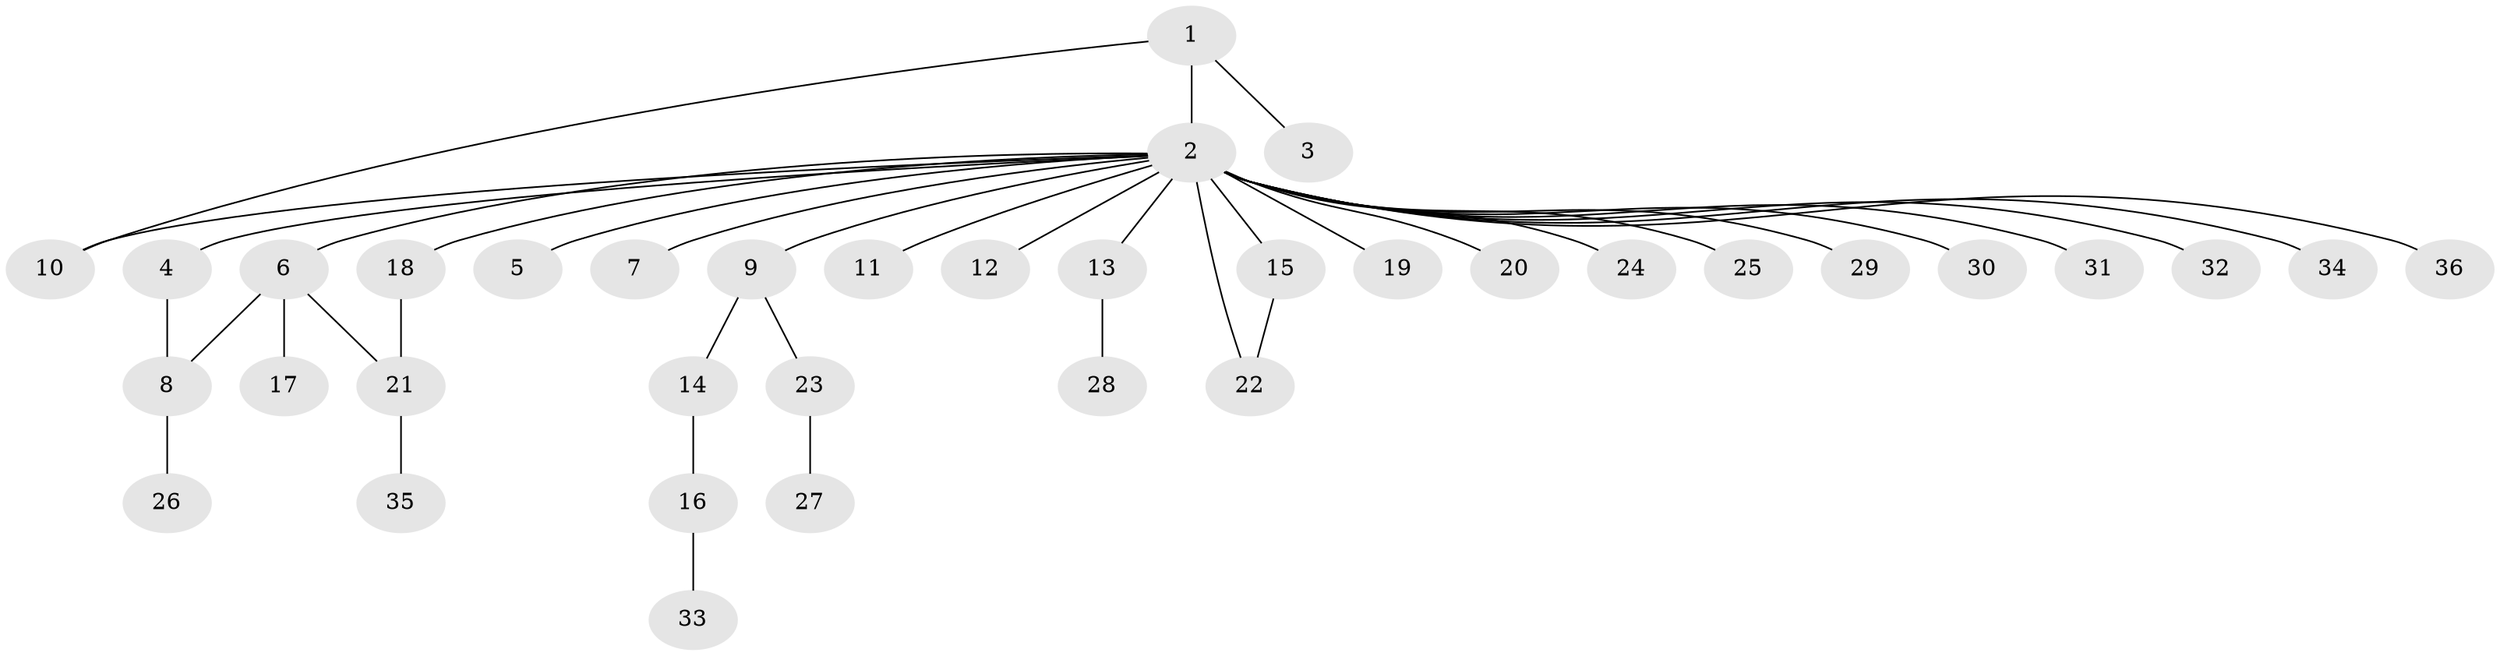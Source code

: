 // original degree distribution, {6: 0.014084507042253521, 25: 0.014084507042253521, 2: 0.2535211267605634, 1: 0.5774647887323944, 8: 0.014084507042253521, 4: 0.04225352112676056, 5: 0.014084507042253521, 9: 0.014084507042253521, 3: 0.056338028169014086}
// Generated by graph-tools (version 1.1) at 2025/35/03/09/25 02:35:47]
// undirected, 36 vertices, 39 edges
graph export_dot {
graph [start="1"]
  node [color=gray90,style=filled];
  1;
  2;
  3;
  4;
  5;
  6;
  7;
  8;
  9;
  10;
  11;
  12;
  13;
  14;
  15;
  16;
  17;
  18;
  19;
  20;
  21;
  22;
  23;
  24;
  25;
  26;
  27;
  28;
  29;
  30;
  31;
  32;
  33;
  34;
  35;
  36;
  1 -- 2 [weight=1.0];
  1 -- 3 [weight=1.0];
  1 -- 10 [weight=1.0];
  2 -- 4 [weight=1.0];
  2 -- 5 [weight=1.0];
  2 -- 6 [weight=1.0];
  2 -- 7 [weight=1.0];
  2 -- 9 [weight=1.0];
  2 -- 10 [weight=1.0];
  2 -- 11 [weight=1.0];
  2 -- 12 [weight=1.0];
  2 -- 13 [weight=1.0];
  2 -- 15 [weight=1.0];
  2 -- 18 [weight=1.0];
  2 -- 19 [weight=1.0];
  2 -- 20 [weight=1.0];
  2 -- 22 [weight=1.0];
  2 -- 24 [weight=1.0];
  2 -- 25 [weight=1.0];
  2 -- 29 [weight=1.0];
  2 -- 30 [weight=1.0];
  2 -- 31 [weight=1.0];
  2 -- 32 [weight=1.0];
  2 -- 34 [weight=1.0];
  2 -- 36 [weight=1.0];
  4 -- 8 [weight=1.0];
  6 -- 8 [weight=1.0];
  6 -- 17 [weight=1.0];
  6 -- 21 [weight=1.0];
  8 -- 26 [weight=2.0];
  9 -- 14 [weight=1.0];
  9 -- 23 [weight=1.0];
  13 -- 28 [weight=1.0];
  14 -- 16 [weight=6.0];
  15 -- 22 [weight=1.0];
  16 -- 33 [weight=1.0];
  18 -- 21 [weight=1.0];
  21 -- 35 [weight=1.0];
  23 -- 27 [weight=1.0];
}
